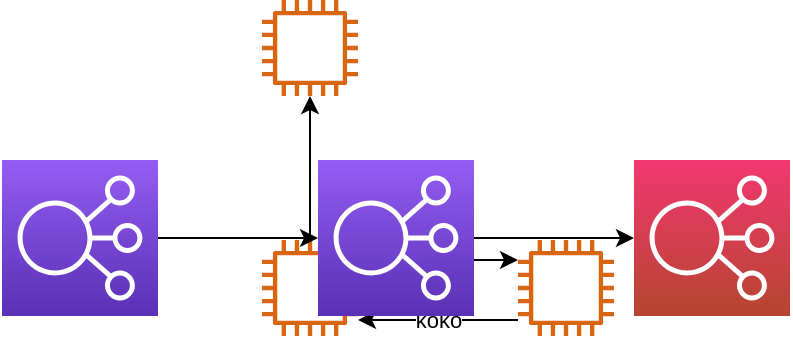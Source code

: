 ﻿<mxfile version="13.0.9" pages="2">
    <diagram id="6hGFLwfOUW9BJ-s0fimq" name="Page-1">
        <mxGraphModel dx="436" dy="472" grid="1" gridSize="10" guides="1" tooltips="1" connect="1" arrows="1" fold="1" page="1" pageScale="1" pageWidth="827" pageHeight="1169" math="0" shadow="0">
            <root>
                <mxCell id="0"/>
                <mxCell id="1" parent="0"/>
                <mxCell id="4" value="kokok" style="edgeStyle=orthogonalEdgeStyle;rounded=0;orthogonalLoop=1;jettySize=auto;html=1;" parent="1" source="2" target="3" edge="1">
                    <mxGeometry relative="1" as="geometry">
                        <Array as="points">
                            <mxPoint x="408" y="210"/>
                            <mxPoint x="408" y="210"/>
                        </Array>
                    </mxGeometry>
                </mxCell>
                <mxCell id="6" value="" style="edgeStyle=orthogonalEdgeStyle;rounded=0;orthogonalLoop=1;jettySize=auto;html=1;" parent="1" source="2" target="5" edge="1">
                    <mxGeometry relative="1" as="geometry"/>
                </mxCell>
                <mxCell id="2" value="" style="outlineConnect=0;fontColor=#232F3E;gradientColor=none;fillColor=#D86613;strokeColor=none;dashed=0;verticalLabelPosition=bottom;verticalAlign=top;align=center;html=1;fontSize=12;fontStyle=0;aspect=fixed;pointerEvents=1;shape=mxgraph.aws4.instance2;" parent="1" vertex="1">
                    <mxGeometry x="320" y="200" width="48" height="48" as="geometry"/>
                </mxCell>
                <mxCell id="5" value="" style="outlineConnect=0;fontColor=#232F3E;gradientColor=none;fillColor=#D86613;strokeColor=none;dashed=0;verticalLabelPosition=bottom;verticalAlign=top;align=center;html=1;fontSize=12;fontStyle=0;aspect=fixed;pointerEvents=1;shape=mxgraph.aws4.instance2;" parent="1" vertex="1">
                    <mxGeometry x="320" y="80" width="48" height="48" as="geometry"/>
                </mxCell>
                <mxCell id="7" value="koko" style="edgeStyle=orthogonalEdgeStyle;rounded=0;orthogonalLoop=1;jettySize=auto;html=1;" parent="1" source="3" target="2" edge="1">
                    <mxGeometry relative="1" as="geometry">
                        <Array as="points">
                            <mxPoint x="400" y="240"/>
                            <mxPoint x="400" y="240"/>
                        </Array>
                    </mxGeometry>
                </mxCell>
                <mxCell id="3" value="" style="outlineConnect=0;fontColor=#232F3E;gradientColor=none;fillColor=#D86613;strokeColor=none;dashed=0;verticalLabelPosition=bottom;verticalAlign=top;align=center;html=1;fontSize=12;fontStyle=0;aspect=fixed;pointerEvents=1;shape=mxgraph.aws4.instance2;" parent="1" vertex="1">
                    <mxGeometry x="448" y="200" width="48" height="48" as="geometry"/>
                </mxCell>
                <mxCell id="10" value="" style="edgeStyle=orthogonalEdgeStyle;rounded=0;orthogonalLoop=1;jettySize=auto;html=1;" parent="1" source="8" target="9" edge="1">
                    <mxGeometry relative="1" as="geometry"/>
                </mxCell>
                <mxCell id="8" value="" style="outlineConnect=0;fontColor=#232F3E;gradientColor=#945DF2;gradientDirection=north;fillColor=#5A30B5;strokeColor=#ffffff;dashed=0;verticalLabelPosition=bottom;verticalAlign=top;align=center;html=1;fontSize=12;fontStyle=0;aspect=fixed;shape=mxgraph.aws4.resourceIcon;resIcon=mxgraph.aws4.elastic_load_balancing;" parent="1" vertex="1">
                    <mxGeometry x="190" y="160" width="78" height="78" as="geometry"/>
                </mxCell>
                <mxCell id="12" value="" style="edgeStyle=orthogonalEdgeStyle;rounded=0;orthogonalLoop=1;jettySize=auto;html=1;" parent="1" source="9" target="11" edge="1">
                    <mxGeometry relative="1" as="geometry"/>
                </mxCell>
                <mxCell id="9" value="" style="outlineConnect=0;fontColor=#232F3E;gradientColor=#945DF2;gradientDirection=north;fillColor=#5A30B5;strokeColor=#ffffff;dashed=0;verticalLabelPosition=bottom;verticalAlign=top;align=center;html=1;fontSize=12;fontStyle=0;aspect=fixed;shape=mxgraph.aws4.resourceIcon;resIcon=mxgraph.aws4.elastic_load_balancing;" parent="1" vertex="1">
                    <mxGeometry x="348" y="160" width="78" height="78" as="geometry"/>
                </mxCell>
                <mxCell id="11" value="" style="outlineConnect=0;fontColor=#232F3E;gradientColor=#F23870;gradientDirection=north;fillColor=#B5452F;strokeColor=#ffffff;dashed=0;verticalLabelPosition=bottom;verticalAlign=top;align=center;html=1;fontSize=12;fontStyle=0;aspect=fixed;shape=mxgraph.aws4.resourceIcon;resIcon=mxgraph.aws4.elastic_load_balancing;" parent="1" vertex="1">
                    <mxGeometry x="506" y="160" width="78" height="78" as="geometry"/>
                </mxCell>
            </root>
        </mxGraphModel>
    </diagram>
    <diagram id="whzCBWccxb80ayUU0a88" name="Page-2">
        <mxGraphModel dx="436" dy="472" grid="1" gridSize="10" guides="1" tooltips="1" connect="1" arrows="1" fold="1" page="1" pageScale="1" pageWidth="827" pageHeight="1169" math="0" shadow="0">
            <root>
                <mxCell id="N970ADyOdk8WmWaSlrGP-0"/>
                <mxCell id="N970ADyOdk8WmWaSlrGP-1" parent="N970ADyOdk8WmWaSlrGP-0"/>
                <mxCell id="N970ADyOdk8WmWaSlrGP-2" value="Actor" style="shape=umlActor;verticalLabelPosition=bottom;labelBackgroundColor=#ffffff;verticalAlign=top;html=1;outlineConnect=0;" vertex="1" parent="N970ADyOdk8WmWaSlrGP-1">
                    <mxGeometry x="180" y="310" width="30" height="60" as="geometry"/>
                </mxCell>
            </root>
        </mxGraphModel>
    </diagram>
</mxfile>